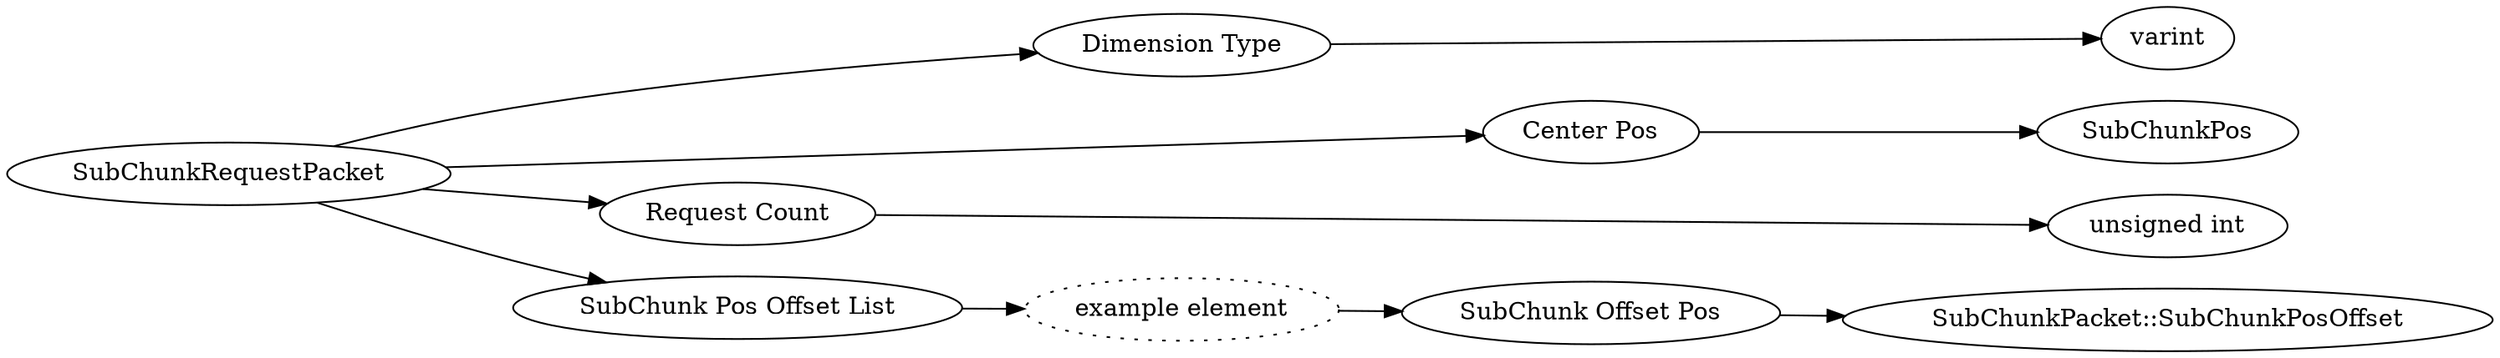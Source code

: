 digraph "SubChunkRequestPacket" {
rankdir = LR
0
0 -> 1
1 -> 2
0 -> 3
3 -> 4
0 -> 5
5 -> 6
0 -> 7
7 -> 8
8 -> 9
9 -> 10

0 [label="SubChunkRequestPacket",comment="name: \"SubChunkRequestPacket\", typeName: \"\", id: 0, branchId: 175, recurseId: -1, attributes: 0, notes: \"\""];
1 [label="Dimension Type",comment="name: \"Dimension Type\", typeName: \"\", id: 1, branchId: 0, recurseId: -1, attributes: 0, notes: \"\""];
2 [label="varint",comment="name: \"varint\", typeName: \"\", id: 2, branchId: 0, recurseId: -1, attributes: 512, notes: \"\""];
3 [label="Center Pos",comment="name: \"Center Pos\", typeName: \"SubChunkPos\", id: 3, branchId: 0, recurseId: -1, attributes: 256, notes: \"\""];
4 [label="SubChunkPos",comment="name: \"SubChunkPos\", typeName: \"\", id: 4, branchId: 0, recurseId: -1, attributes: 512, notes: \"\""];
5 [label="Request Count",comment="name: \"Request Count\", typeName: \"\", id: 5, branchId: 0, recurseId: -1, attributes: 0, notes: \"\""];
6 [label="unsigned int",comment="name: \"unsigned int\", typeName: \"\", id: 6, branchId: 0, recurseId: -1, attributes: 512, notes: \"\""];
7 [label="SubChunk Pos Offset List",comment="name: \"SubChunk Pos Offset List\", typeName: \"\", id: 7, branchId: 0, recurseId: -1, attributes: 8, notes: \"\""];
8 [label="example element",style=dotted,comment="name: \"example element\", typeName: \"\", id: 8, branchId: 0, recurseId: -1, attributes: 16, notes: \"\""];
9 [label="SubChunk Offset Pos",comment="name: \"SubChunk Offset Pos\", typeName: \"SubChunkPacket::SubChunkPosOffset\", id: 9, branchId: 0, recurseId: -1, attributes: 256, notes: \"\""];
10 [label="SubChunkPacket::SubChunkPosOffset",comment="name: \"SubChunkPacket::SubChunkPosOffset\", typeName: \"\", id: 10, branchId: 0, recurseId: -1, attributes: 512, notes: \"\""];
{ rank = max;2;4;6;10}

}
